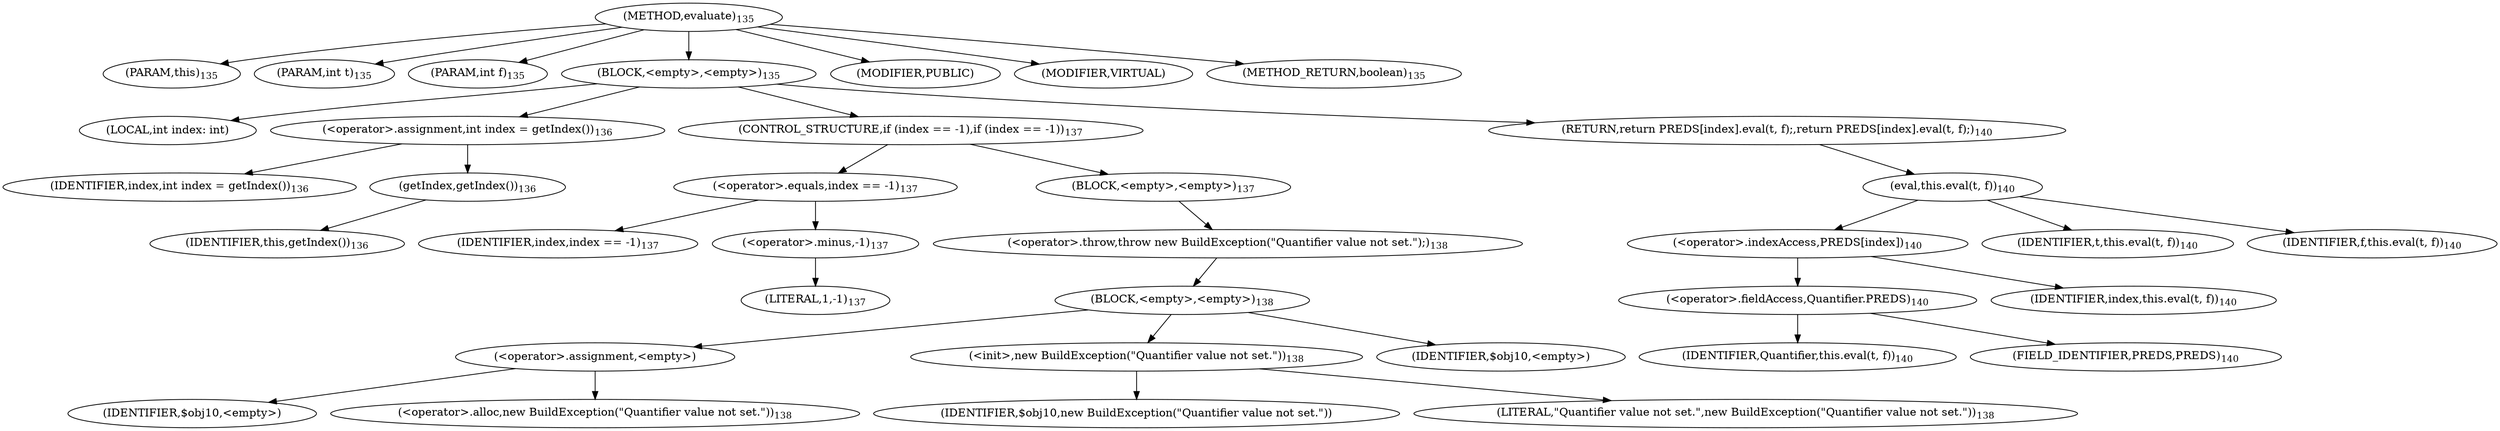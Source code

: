 digraph "evaluate" {  
"153" [label = <(METHOD,evaluate)<SUB>135</SUB>> ]
"43" [label = <(PARAM,this)<SUB>135</SUB>> ]
"154" [label = <(PARAM,int t)<SUB>135</SUB>> ]
"155" [label = <(PARAM,int f)<SUB>135</SUB>> ]
"156" [label = <(BLOCK,&lt;empty&gt;,&lt;empty&gt;)<SUB>135</SUB>> ]
"157" [label = <(LOCAL,int index: int)> ]
"158" [label = <(&lt;operator&gt;.assignment,int index = getIndex())<SUB>136</SUB>> ]
"159" [label = <(IDENTIFIER,index,int index = getIndex())<SUB>136</SUB>> ]
"160" [label = <(getIndex,getIndex())<SUB>136</SUB>> ]
"42" [label = <(IDENTIFIER,this,getIndex())<SUB>136</SUB>> ]
"161" [label = <(CONTROL_STRUCTURE,if (index == -1),if (index == -1))<SUB>137</SUB>> ]
"162" [label = <(&lt;operator&gt;.equals,index == -1)<SUB>137</SUB>> ]
"163" [label = <(IDENTIFIER,index,index == -1)<SUB>137</SUB>> ]
"164" [label = <(&lt;operator&gt;.minus,-1)<SUB>137</SUB>> ]
"165" [label = <(LITERAL,1,-1)<SUB>137</SUB>> ]
"166" [label = <(BLOCK,&lt;empty&gt;,&lt;empty&gt;)<SUB>137</SUB>> ]
"167" [label = <(&lt;operator&gt;.throw,throw new BuildException(&quot;Quantifier value not set.&quot;);)<SUB>138</SUB>> ]
"168" [label = <(BLOCK,&lt;empty&gt;,&lt;empty&gt;)<SUB>138</SUB>> ]
"169" [label = <(&lt;operator&gt;.assignment,&lt;empty&gt;)> ]
"170" [label = <(IDENTIFIER,$obj10,&lt;empty&gt;)> ]
"171" [label = <(&lt;operator&gt;.alloc,new BuildException(&quot;Quantifier value not set.&quot;))<SUB>138</SUB>> ]
"172" [label = <(&lt;init&gt;,new BuildException(&quot;Quantifier value not set.&quot;))<SUB>138</SUB>> ]
"173" [label = <(IDENTIFIER,$obj10,new BuildException(&quot;Quantifier value not set.&quot;))> ]
"174" [label = <(LITERAL,&quot;Quantifier value not set.&quot;,new BuildException(&quot;Quantifier value not set.&quot;))<SUB>138</SUB>> ]
"175" [label = <(IDENTIFIER,$obj10,&lt;empty&gt;)> ]
"176" [label = <(RETURN,return PREDS[index].eval(t, f);,return PREDS[index].eval(t, f);)<SUB>140</SUB>> ]
"177" [label = <(eval,this.eval(t, f))<SUB>140</SUB>> ]
"178" [label = <(&lt;operator&gt;.indexAccess,PREDS[index])<SUB>140</SUB>> ]
"179" [label = <(&lt;operator&gt;.fieldAccess,Quantifier.PREDS)<SUB>140</SUB>> ]
"180" [label = <(IDENTIFIER,Quantifier,this.eval(t, f))<SUB>140</SUB>> ]
"181" [label = <(FIELD_IDENTIFIER,PREDS,PREDS)<SUB>140</SUB>> ]
"182" [label = <(IDENTIFIER,index,this.eval(t, f))<SUB>140</SUB>> ]
"183" [label = <(IDENTIFIER,t,this.eval(t, f))<SUB>140</SUB>> ]
"184" [label = <(IDENTIFIER,f,this.eval(t, f))<SUB>140</SUB>> ]
"185" [label = <(MODIFIER,PUBLIC)> ]
"186" [label = <(MODIFIER,VIRTUAL)> ]
"187" [label = <(METHOD_RETURN,boolean)<SUB>135</SUB>> ]
  "153" -> "43" 
  "153" -> "154" 
  "153" -> "155" 
  "153" -> "156" 
  "153" -> "185" 
  "153" -> "186" 
  "153" -> "187" 
  "156" -> "157" 
  "156" -> "158" 
  "156" -> "161" 
  "156" -> "176" 
  "158" -> "159" 
  "158" -> "160" 
  "160" -> "42" 
  "161" -> "162" 
  "161" -> "166" 
  "162" -> "163" 
  "162" -> "164" 
  "164" -> "165" 
  "166" -> "167" 
  "167" -> "168" 
  "168" -> "169" 
  "168" -> "172" 
  "168" -> "175" 
  "169" -> "170" 
  "169" -> "171" 
  "172" -> "173" 
  "172" -> "174" 
  "176" -> "177" 
  "177" -> "178" 
  "177" -> "183" 
  "177" -> "184" 
  "178" -> "179" 
  "178" -> "182" 
  "179" -> "180" 
  "179" -> "181" 
}

